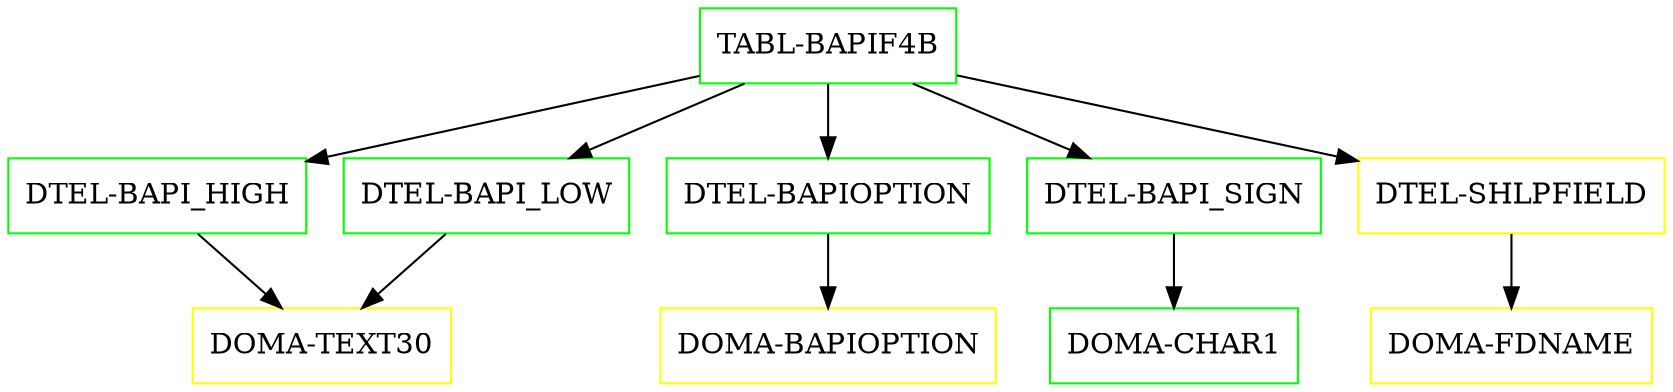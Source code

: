 digraph G {
  "TABL-BAPIF4B" [shape=box,color=green];
  "DTEL-BAPI_HIGH" [shape=box,color=green,URL="./DTEL_BAPI_HIGH.html"];
  "DOMA-TEXT30" [shape=box,color=yellow,URL="./DOMA_TEXT30.html"];
  "DTEL-BAPI_LOW" [shape=box,color=green,URL="./DTEL_BAPI_LOW.html"];
  "DTEL-BAPIOPTION" [shape=box,color=green,URL="./DTEL_BAPIOPTION.html"];
  "DOMA-BAPIOPTION" [shape=box,color=yellow,URL="./DOMA_BAPIOPTION.html"];
  "DTEL-BAPI_SIGN" [shape=box,color=green,URL="./DTEL_BAPI_SIGN.html"];
  "DOMA-CHAR1" [shape=box,color=green,URL="./DOMA_CHAR1.html"];
  "DTEL-SHLPFIELD" [shape=box,color=yellow,URL="./DTEL_SHLPFIELD.html"];
  "DOMA-FDNAME" [shape=box,color=yellow,URL="./DOMA_FDNAME.html"];
  "TABL-BAPIF4B" -> "DTEL-SHLPFIELD";
  "TABL-BAPIF4B" -> "DTEL-BAPI_SIGN";
  "TABL-BAPIF4B" -> "DTEL-BAPIOPTION";
  "TABL-BAPIF4B" -> "DTEL-BAPI_LOW";
  "TABL-BAPIF4B" -> "DTEL-BAPI_HIGH";
  "DTEL-BAPI_HIGH" -> "DOMA-TEXT30";
  "DTEL-BAPI_LOW" -> "DOMA-TEXT30";
  "DTEL-BAPIOPTION" -> "DOMA-BAPIOPTION";
  "DTEL-BAPI_SIGN" -> "DOMA-CHAR1";
  "DTEL-SHLPFIELD" -> "DOMA-FDNAME";
}
